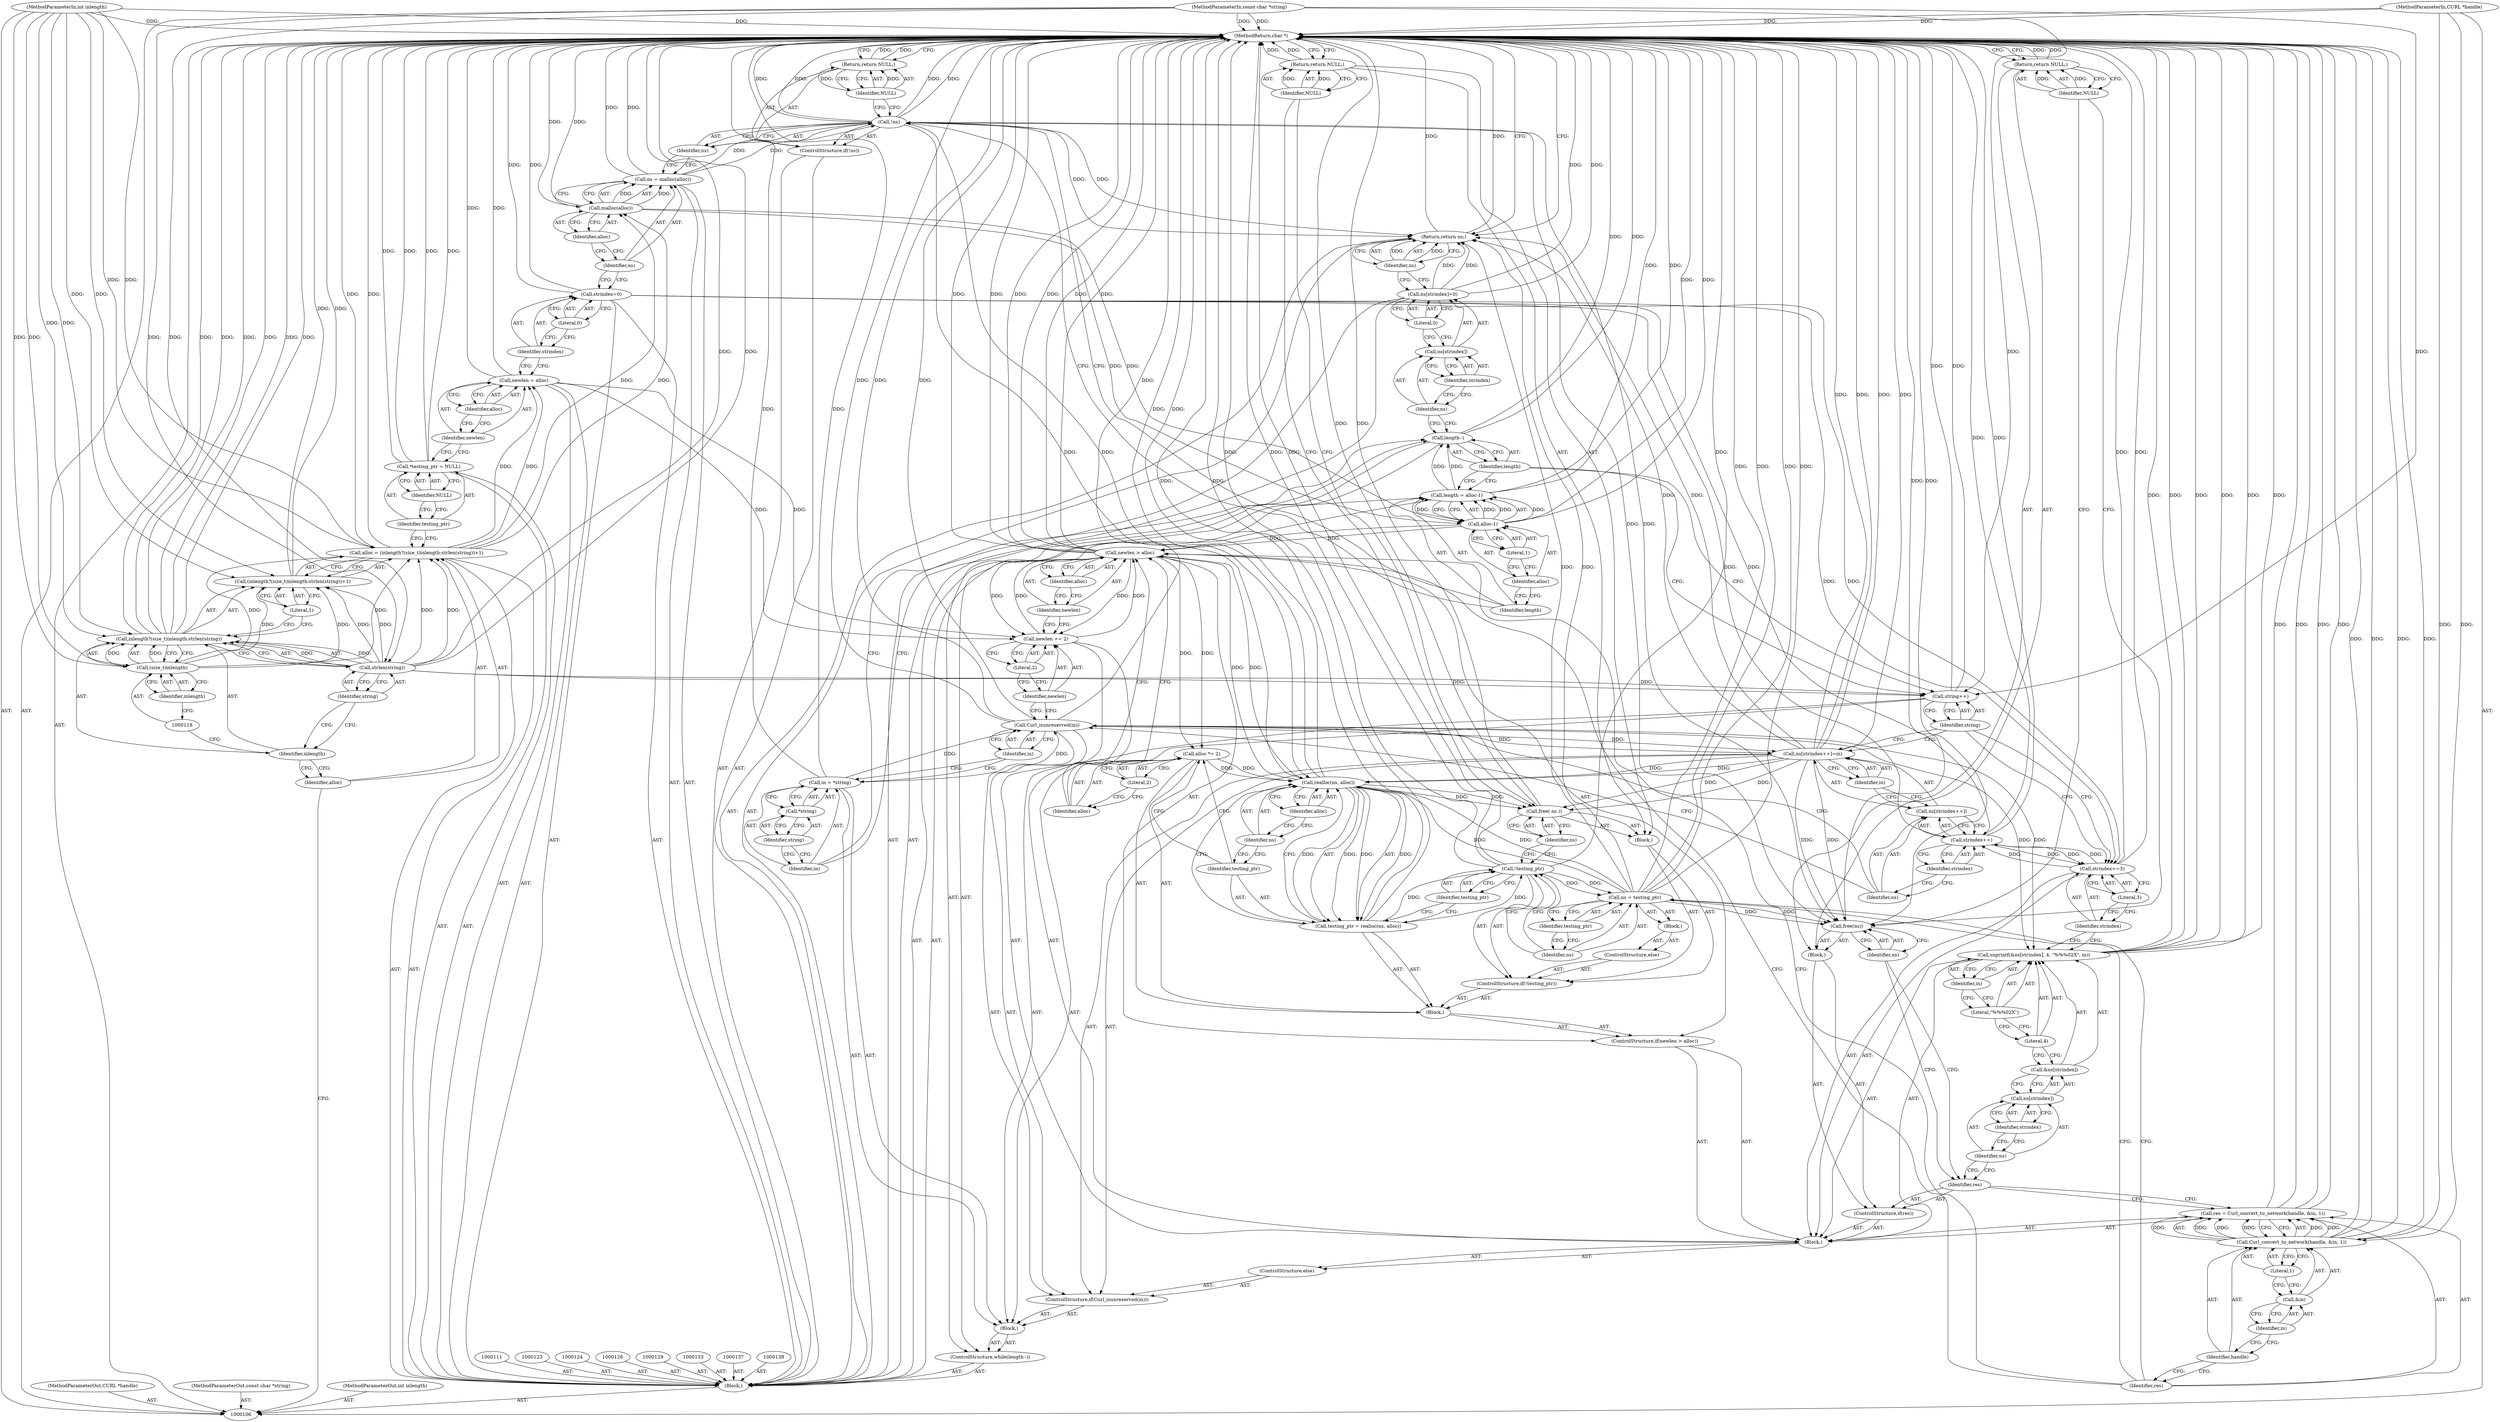 digraph "1_curl_75ca568fa1c19de4c5358fed246686de8467c238" {
"1000235" [label="(MethodReturn,char *)"];
"1000107" [label="(MethodParameterIn,CURL *handle)"];
"1000346" [label="(MethodParameterOut,CURL *handle)"];
"1000108" [label="(MethodParameterIn,const char *string)"];
"1000347" [label="(MethodParameterOut,const char *string)"];
"1000109" [label="(MethodParameterIn,int inlength)"];
"1000348" [label="(MethodParameterOut,int inlength)"];
"1000142" [label="(Identifier,alloc)"];
"1000139" [label="(Call,ns = malloc(alloc))"];
"1000140" [label="(Identifier,ns)"];
"1000141" [label="(Call,malloc(alloc))"];
"1000143" [label="(ControlStructure,if(!ns))"];
"1000144" [label="(Call,!ns)"];
"1000145" [label="(Identifier,ns)"];
"1000147" [label="(Identifier,NULL)"];
"1000146" [label="(Return,return NULL;)"];
"1000150" [label="(Call,alloc-1)"];
"1000151" [label="(Identifier,alloc)"];
"1000152" [label="(Literal,1)"];
"1000148" [label="(Call,length = alloc-1)"];
"1000149" [label="(Identifier,length)"];
"1000156" [label="(Block,)"];
"1000153" [label="(ControlStructure,while(length--))"];
"1000154" [label="(Call,length--)"];
"1000155" [label="(Identifier,length)"];
"1000160" [label="(Identifier,string)"];
"1000157" [label="(Call,in = *string)"];
"1000158" [label="(Identifier,in)"];
"1000159" [label="(Call,*string)"];
"1000110" [label="(Block,)"];
"1000163" [label="(Identifier,in)"];
"1000161" [label="(ControlStructure,if(Curl_isunreserved(in)))"];
"1000162" [label="(Call,Curl_isunreserved(in))"];
"1000169" [label="(Identifier,in)"];
"1000164" [label="(Call,ns[strindex++]=in)"];
"1000165" [label="(Call,ns[strindex++])"];
"1000166" [label="(Identifier,ns)"];
"1000167" [label="(Call,strindex++)"];
"1000168" [label="(Identifier,strindex)"];
"1000170" [label="(ControlStructure,else)"];
"1000171" [label="(Block,)"];
"1000174" [label="(Literal,2)"];
"1000172" [label="(Call,newlen += 2)"];
"1000173" [label="(Identifier,newlen)"];
"1000178" [label="(Identifier,alloc)"];
"1000179" [label="(Block,)"];
"1000175" [label="(ControlStructure,if(newlen > alloc))"];
"1000176" [label="(Call,newlen > alloc)"];
"1000177" [label="(Identifier,newlen)"];
"1000182" [label="(Literal,2)"];
"1000180" [label="(Call,alloc *= 2)"];
"1000181" [label="(Identifier,alloc)"];
"1000185" [label="(Call,realloc(ns, alloc))"];
"1000186" [label="(Identifier,ns)"];
"1000187" [label="(Identifier,alloc)"];
"1000183" [label="(Call,testing_ptr = realloc(ns, alloc))"];
"1000184" [label="(Identifier,testing_ptr)"];
"1000189" [label="(Call,!testing_ptr)"];
"1000190" [label="(Identifier,testing_ptr)"];
"1000191" [label="(Block,)"];
"1000188" [label="(ControlStructure,if(!testing_ptr))"];
"1000114" [label="(Call,(inlength?(size_t)inlength:strlen(string))+1)"];
"1000115" [label="(Call,inlength?(size_t)inlength:strlen(string))"];
"1000116" [label="(Identifier,inlength)"];
"1000117" [label="(Call,(size_t)inlength)"];
"1000119" [label="(Identifier,inlength)"];
"1000120" [label="(Call,strlen(string))"];
"1000121" [label="(Identifier,string)"];
"1000122" [label="(Literal,1)"];
"1000112" [label="(Call,alloc = (inlength?(size_t)inlength:strlen(string))+1)"];
"1000113" [label="(Identifier,alloc)"];
"1000192" [label="(Call,free( ns ))"];
"1000193" [label="(Identifier,ns)"];
"1000194" [label="(Return,return NULL;)"];
"1000195" [label="(Identifier,NULL)"];
"1000197" [label="(Block,)"];
"1000196" [label="(ControlStructure,else)"];
"1000198" [label="(Call,ns = testing_ptr)"];
"1000199" [label="(Identifier,ns)"];
"1000200" [label="(Identifier,testing_ptr)"];
"1000203" [label="(Call,Curl_convert_to_network(handle, &in, 1))"];
"1000204" [label="(Identifier,handle)"];
"1000205" [label="(Call,&in)"];
"1000206" [label="(Identifier,in)"];
"1000207" [label="(Literal,1)"];
"1000201" [label="(Call,res = Curl_convert_to_network(handle, &in, 1))"];
"1000202" [label="(Identifier,res)"];
"1000210" [label="(Block,)"];
"1000208" [label="(ControlStructure,if(res))"];
"1000209" [label="(Identifier,res)"];
"1000212" [label="(Identifier,ns)"];
"1000211" [label="(Call,free(ns))"];
"1000214" [label="(Identifier,NULL)"];
"1000213" [label="(Return,return NULL;)"];
"1000216" [label="(Call,&ns[strindex])"];
"1000217" [label="(Call,ns[strindex])"];
"1000218" [label="(Identifier,ns)"];
"1000219" [label="(Identifier,strindex)"];
"1000220" [label="(Literal,4)"];
"1000221" [label="(Literal,\"%%%02X\")"];
"1000222" [label="(Identifier,in)"];
"1000215" [label="(Call,snprintf(&ns[strindex], 4, \"%%%02X\", in))"];
"1000225" [label="(Literal,3)"];
"1000223" [label="(Call,strindex+=3)"];
"1000224" [label="(Identifier,strindex)"];
"1000226" [label="(Call,string++)"];
"1000227" [label="(Identifier,string)"];
"1000127" [label="(Identifier,NULL)"];
"1000125" [label="(Call,*testing_ptr = NULL)"];
"1000126" [label="(Identifier,testing_ptr)"];
"1000232" [label="(Literal,0)"];
"1000228" [label="(Call,ns[strindex]=0)"];
"1000229" [label="(Call,ns[strindex])"];
"1000230" [label="(Identifier,ns)"];
"1000231" [label="(Identifier,strindex)"];
"1000233" [label="(Return,return ns;)"];
"1000234" [label="(Identifier,ns)"];
"1000130" [label="(Call,newlen = alloc)"];
"1000131" [label="(Identifier,newlen)"];
"1000132" [label="(Identifier,alloc)"];
"1000136" [label="(Literal,0)"];
"1000134" [label="(Call,strindex=0)"];
"1000135" [label="(Identifier,strindex)"];
"1000235" -> "1000106"  [label="AST: "];
"1000235" -> "1000146"  [label="CFG: "];
"1000235" -> "1000194"  [label="CFG: "];
"1000235" -> "1000213"  [label="CFG: "];
"1000235" -> "1000233"  [label="CFG: "];
"1000233" -> "1000235"  [label="DDG: "];
"1000194" -> "1000235"  [label="DDG: "];
"1000146" -> "1000235"  [label="DDG: "];
"1000213" -> "1000235"  [label="DDG: "];
"1000183" -> "1000235"  [label="DDG: "];
"1000125" -> "1000235"  [label="DDG: "];
"1000125" -> "1000235"  [label="DDG: "];
"1000198" -> "1000235"  [label="DDG: "];
"1000198" -> "1000235"  [label="DDG: "];
"1000144" -> "1000235"  [label="DDG: "];
"1000144" -> "1000235"  [label="DDG: "];
"1000203" -> "1000235"  [label="DDG: "];
"1000203" -> "1000235"  [label="DDG: "];
"1000109" -> "1000235"  [label="DDG: "];
"1000176" -> "1000235"  [label="DDG: "];
"1000176" -> "1000235"  [label="DDG: "];
"1000176" -> "1000235"  [label="DDG: "];
"1000157" -> "1000235"  [label="DDG: "];
"1000115" -> "1000235"  [label="DDG: "];
"1000115" -> "1000235"  [label="DDG: "];
"1000115" -> "1000235"  [label="DDG: "];
"1000167" -> "1000235"  [label="DDG: "];
"1000185" -> "1000235"  [label="DDG: "];
"1000141" -> "1000235"  [label="DDG: "];
"1000226" -> "1000235"  [label="DDG: "];
"1000108" -> "1000235"  [label="DDG: "];
"1000107" -> "1000235"  [label="DDG: "];
"1000150" -> "1000235"  [label="DDG: "];
"1000164" -> "1000235"  [label="DDG: "];
"1000164" -> "1000235"  [label="DDG: "];
"1000189" -> "1000235"  [label="DDG: "];
"1000189" -> "1000235"  [label="DDG: "];
"1000215" -> "1000235"  [label="DDG: "];
"1000215" -> "1000235"  [label="DDG: "];
"1000215" -> "1000235"  [label="DDG: "];
"1000112" -> "1000235"  [label="DDG: "];
"1000139" -> "1000235"  [label="DDG: "];
"1000228" -> "1000235"  [label="DDG: "];
"1000154" -> "1000235"  [label="DDG: "];
"1000201" -> "1000235"  [label="DDG: "];
"1000201" -> "1000235"  [label="DDG: "];
"1000114" -> "1000235"  [label="DDG: "];
"1000120" -> "1000235"  [label="DDG: "];
"1000211" -> "1000235"  [label="DDG: "];
"1000134" -> "1000235"  [label="DDG: "];
"1000192" -> "1000235"  [label="DDG: "];
"1000148" -> "1000235"  [label="DDG: "];
"1000162" -> "1000235"  [label="DDG: "];
"1000162" -> "1000235"  [label="DDG: "];
"1000223" -> "1000235"  [label="DDG: "];
"1000130" -> "1000235"  [label="DDG: "];
"1000107" -> "1000106"  [label="AST: "];
"1000107" -> "1000235"  [label="DDG: "];
"1000107" -> "1000203"  [label="DDG: "];
"1000346" -> "1000106"  [label="AST: "];
"1000108" -> "1000106"  [label="AST: "];
"1000108" -> "1000235"  [label="DDG: "];
"1000108" -> "1000120"  [label="DDG: "];
"1000108" -> "1000226"  [label="DDG: "];
"1000347" -> "1000106"  [label="AST: "];
"1000109" -> "1000106"  [label="AST: "];
"1000109" -> "1000235"  [label="DDG: "];
"1000109" -> "1000112"  [label="DDG: "];
"1000109" -> "1000114"  [label="DDG: "];
"1000109" -> "1000115"  [label="DDG: "];
"1000109" -> "1000117"  [label="DDG: "];
"1000348" -> "1000106"  [label="AST: "];
"1000142" -> "1000141"  [label="AST: "];
"1000142" -> "1000140"  [label="CFG: "];
"1000141" -> "1000142"  [label="CFG: "];
"1000139" -> "1000110"  [label="AST: "];
"1000139" -> "1000141"  [label="CFG: "];
"1000140" -> "1000139"  [label="AST: "];
"1000141" -> "1000139"  [label="AST: "];
"1000145" -> "1000139"  [label="CFG: "];
"1000139" -> "1000235"  [label="DDG: "];
"1000141" -> "1000139"  [label="DDG: "];
"1000139" -> "1000144"  [label="DDG: "];
"1000140" -> "1000139"  [label="AST: "];
"1000140" -> "1000134"  [label="CFG: "];
"1000142" -> "1000140"  [label="CFG: "];
"1000141" -> "1000139"  [label="AST: "];
"1000141" -> "1000142"  [label="CFG: "];
"1000142" -> "1000141"  [label="AST: "];
"1000139" -> "1000141"  [label="CFG: "];
"1000141" -> "1000235"  [label="DDG: "];
"1000141" -> "1000139"  [label="DDG: "];
"1000112" -> "1000141"  [label="DDG: "];
"1000141" -> "1000150"  [label="DDG: "];
"1000143" -> "1000110"  [label="AST: "];
"1000144" -> "1000143"  [label="AST: "];
"1000146" -> "1000143"  [label="AST: "];
"1000144" -> "1000143"  [label="AST: "];
"1000144" -> "1000145"  [label="CFG: "];
"1000145" -> "1000144"  [label="AST: "];
"1000147" -> "1000144"  [label="CFG: "];
"1000149" -> "1000144"  [label="CFG: "];
"1000144" -> "1000235"  [label="DDG: "];
"1000144" -> "1000235"  [label="DDG: "];
"1000139" -> "1000144"  [label="DDG: "];
"1000144" -> "1000185"  [label="DDG: "];
"1000144" -> "1000211"  [label="DDG: "];
"1000144" -> "1000233"  [label="DDG: "];
"1000145" -> "1000144"  [label="AST: "];
"1000145" -> "1000139"  [label="CFG: "];
"1000144" -> "1000145"  [label="CFG: "];
"1000147" -> "1000146"  [label="AST: "];
"1000147" -> "1000144"  [label="CFG: "];
"1000146" -> "1000147"  [label="CFG: "];
"1000147" -> "1000146"  [label="DDG: "];
"1000146" -> "1000143"  [label="AST: "];
"1000146" -> "1000147"  [label="CFG: "];
"1000147" -> "1000146"  [label="AST: "];
"1000235" -> "1000146"  [label="CFG: "];
"1000146" -> "1000235"  [label="DDG: "];
"1000147" -> "1000146"  [label="DDG: "];
"1000150" -> "1000148"  [label="AST: "];
"1000150" -> "1000152"  [label="CFG: "];
"1000151" -> "1000150"  [label="AST: "];
"1000152" -> "1000150"  [label="AST: "];
"1000148" -> "1000150"  [label="CFG: "];
"1000150" -> "1000235"  [label="DDG: "];
"1000150" -> "1000148"  [label="DDG: "];
"1000150" -> "1000148"  [label="DDG: "];
"1000141" -> "1000150"  [label="DDG: "];
"1000150" -> "1000176"  [label="DDG: "];
"1000151" -> "1000150"  [label="AST: "];
"1000151" -> "1000149"  [label="CFG: "];
"1000152" -> "1000151"  [label="CFG: "];
"1000152" -> "1000150"  [label="AST: "];
"1000152" -> "1000151"  [label="CFG: "];
"1000150" -> "1000152"  [label="CFG: "];
"1000148" -> "1000110"  [label="AST: "];
"1000148" -> "1000150"  [label="CFG: "];
"1000149" -> "1000148"  [label="AST: "];
"1000150" -> "1000148"  [label="AST: "];
"1000155" -> "1000148"  [label="CFG: "];
"1000148" -> "1000235"  [label="DDG: "];
"1000150" -> "1000148"  [label="DDG: "];
"1000150" -> "1000148"  [label="DDG: "];
"1000148" -> "1000154"  [label="DDG: "];
"1000149" -> "1000148"  [label="AST: "];
"1000149" -> "1000144"  [label="CFG: "];
"1000151" -> "1000149"  [label="CFG: "];
"1000156" -> "1000153"  [label="AST: "];
"1000157" -> "1000156"  [label="AST: "];
"1000161" -> "1000156"  [label="AST: "];
"1000226" -> "1000156"  [label="AST: "];
"1000153" -> "1000110"  [label="AST: "];
"1000154" -> "1000153"  [label="AST: "];
"1000156" -> "1000153"  [label="AST: "];
"1000154" -> "1000153"  [label="AST: "];
"1000154" -> "1000155"  [label="CFG: "];
"1000155" -> "1000154"  [label="AST: "];
"1000158" -> "1000154"  [label="CFG: "];
"1000230" -> "1000154"  [label="CFG: "];
"1000154" -> "1000235"  [label="DDG: "];
"1000148" -> "1000154"  [label="DDG: "];
"1000155" -> "1000154"  [label="AST: "];
"1000155" -> "1000226"  [label="CFG: "];
"1000155" -> "1000148"  [label="CFG: "];
"1000154" -> "1000155"  [label="CFG: "];
"1000160" -> "1000159"  [label="AST: "];
"1000160" -> "1000158"  [label="CFG: "];
"1000159" -> "1000160"  [label="CFG: "];
"1000157" -> "1000156"  [label="AST: "];
"1000157" -> "1000159"  [label="CFG: "];
"1000158" -> "1000157"  [label="AST: "];
"1000159" -> "1000157"  [label="AST: "];
"1000163" -> "1000157"  [label="CFG: "];
"1000157" -> "1000235"  [label="DDG: "];
"1000157" -> "1000162"  [label="DDG: "];
"1000158" -> "1000157"  [label="AST: "];
"1000158" -> "1000154"  [label="CFG: "];
"1000160" -> "1000158"  [label="CFG: "];
"1000159" -> "1000157"  [label="AST: "];
"1000159" -> "1000160"  [label="CFG: "];
"1000160" -> "1000159"  [label="AST: "];
"1000157" -> "1000159"  [label="CFG: "];
"1000110" -> "1000106"  [label="AST: "];
"1000111" -> "1000110"  [label="AST: "];
"1000112" -> "1000110"  [label="AST: "];
"1000123" -> "1000110"  [label="AST: "];
"1000124" -> "1000110"  [label="AST: "];
"1000125" -> "1000110"  [label="AST: "];
"1000128" -> "1000110"  [label="AST: "];
"1000129" -> "1000110"  [label="AST: "];
"1000130" -> "1000110"  [label="AST: "];
"1000133" -> "1000110"  [label="AST: "];
"1000134" -> "1000110"  [label="AST: "];
"1000137" -> "1000110"  [label="AST: "];
"1000138" -> "1000110"  [label="AST: "];
"1000139" -> "1000110"  [label="AST: "];
"1000143" -> "1000110"  [label="AST: "];
"1000148" -> "1000110"  [label="AST: "];
"1000153" -> "1000110"  [label="AST: "];
"1000228" -> "1000110"  [label="AST: "];
"1000233" -> "1000110"  [label="AST: "];
"1000163" -> "1000162"  [label="AST: "];
"1000163" -> "1000157"  [label="CFG: "];
"1000162" -> "1000163"  [label="CFG: "];
"1000161" -> "1000156"  [label="AST: "];
"1000162" -> "1000161"  [label="AST: "];
"1000164" -> "1000161"  [label="AST: "];
"1000170" -> "1000161"  [label="AST: "];
"1000162" -> "1000161"  [label="AST: "];
"1000162" -> "1000163"  [label="CFG: "];
"1000163" -> "1000162"  [label="AST: "];
"1000166" -> "1000162"  [label="CFG: "];
"1000173" -> "1000162"  [label="CFG: "];
"1000162" -> "1000235"  [label="DDG: "];
"1000162" -> "1000235"  [label="DDG: "];
"1000157" -> "1000162"  [label="DDG: "];
"1000162" -> "1000164"  [label="DDG: "];
"1000162" -> "1000215"  [label="DDG: "];
"1000169" -> "1000164"  [label="AST: "];
"1000169" -> "1000165"  [label="CFG: "];
"1000164" -> "1000169"  [label="CFG: "];
"1000164" -> "1000161"  [label="AST: "];
"1000164" -> "1000169"  [label="CFG: "];
"1000165" -> "1000164"  [label="AST: "];
"1000169" -> "1000164"  [label="AST: "];
"1000227" -> "1000164"  [label="CFG: "];
"1000164" -> "1000235"  [label="DDG: "];
"1000164" -> "1000235"  [label="DDG: "];
"1000162" -> "1000164"  [label="DDG: "];
"1000164" -> "1000185"  [label="DDG: "];
"1000164" -> "1000192"  [label="DDG: "];
"1000164" -> "1000211"  [label="DDG: "];
"1000164" -> "1000233"  [label="DDG: "];
"1000165" -> "1000164"  [label="AST: "];
"1000165" -> "1000167"  [label="CFG: "];
"1000166" -> "1000165"  [label="AST: "];
"1000167" -> "1000165"  [label="AST: "];
"1000169" -> "1000165"  [label="CFG: "];
"1000166" -> "1000165"  [label="AST: "];
"1000166" -> "1000162"  [label="CFG: "];
"1000168" -> "1000166"  [label="CFG: "];
"1000167" -> "1000165"  [label="AST: "];
"1000167" -> "1000168"  [label="CFG: "];
"1000168" -> "1000167"  [label="AST: "];
"1000165" -> "1000167"  [label="CFG: "];
"1000167" -> "1000235"  [label="DDG: "];
"1000134" -> "1000167"  [label="DDG: "];
"1000223" -> "1000167"  [label="DDG: "];
"1000167" -> "1000223"  [label="DDG: "];
"1000168" -> "1000167"  [label="AST: "];
"1000168" -> "1000166"  [label="CFG: "];
"1000167" -> "1000168"  [label="CFG: "];
"1000170" -> "1000161"  [label="AST: "];
"1000171" -> "1000170"  [label="AST: "];
"1000171" -> "1000170"  [label="AST: "];
"1000172" -> "1000171"  [label="AST: "];
"1000175" -> "1000171"  [label="AST: "];
"1000201" -> "1000171"  [label="AST: "];
"1000208" -> "1000171"  [label="AST: "];
"1000215" -> "1000171"  [label="AST: "];
"1000223" -> "1000171"  [label="AST: "];
"1000174" -> "1000172"  [label="AST: "];
"1000174" -> "1000173"  [label="CFG: "];
"1000172" -> "1000174"  [label="CFG: "];
"1000172" -> "1000171"  [label="AST: "];
"1000172" -> "1000174"  [label="CFG: "];
"1000173" -> "1000172"  [label="AST: "];
"1000174" -> "1000172"  [label="AST: "];
"1000177" -> "1000172"  [label="CFG: "];
"1000176" -> "1000172"  [label="DDG: "];
"1000130" -> "1000172"  [label="DDG: "];
"1000172" -> "1000176"  [label="DDG: "];
"1000173" -> "1000172"  [label="AST: "];
"1000173" -> "1000162"  [label="CFG: "];
"1000174" -> "1000173"  [label="CFG: "];
"1000178" -> "1000176"  [label="AST: "];
"1000178" -> "1000177"  [label="CFG: "];
"1000176" -> "1000178"  [label="CFG: "];
"1000179" -> "1000175"  [label="AST: "];
"1000180" -> "1000179"  [label="AST: "];
"1000183" -> "1000179"  [label="AST: "];
"1000188" -> "1000179"  [label="AST: "];
"1000175" -> "1000171"  [label="AST: "];
"1000176" -> "1000175"  [label="AST: "];
"1000179" -> "1000175"  [label="AST: "];
"1000176" -> "1000175"  [label="AST: "];
"1000176" -> "1000178"  [label="CFG: "];
"1000177" -> "1000176"  [label="AST: "];
"1000178" -> "1000176"  [label="AST: "];
"1000181" -> "1000176"  [label="CFG: "];
"1000202" -> "1000176"  [label="CFG: "];
"1000176" -> "1000235"  [label="DDG: "];
"1000176" -> "1000235"  [label="DDG: "];
"1000176" -> "1000235"  [label="DDG: "];
"1000176" -> "1000172"  [label="DDG: "];
"1000172" -> "1000176"  [label="DDG: "];
"1000185" -> "1000176"  [label="DDG: "];
"1000150" -> "1000176"  [label="DDG: "];
"1000176" -> "1000180"  [label="DDG: "];
"1000177" -> "1000176"  [label="AST: "];
"1000177" -> "1000172"  [label="CFG: "];
"1000178" -> "1000177"  [label="CFG: "];
"1000182" -> "1000180"  [label="AST: "];
"1000182" -> "1000181"  [label="CFG: "];
"1000180" -> "1000182"  [label="CFG: "];
"1000180" -> "1000179"  [label="AST: "];
"1000180" -> "1000182"  [label="CFG: "];
"1000181" -> "1000180"  [label="AST: "];
"1000182" -> "1000180"  [label="AST: "];
"1000184" -> "1000180"  [label="CFG: "];
"1000176" -> "1000180"  [label="DDG: "];
"1000180" -> "1000185"  [label="DDG: "];
"1000181" -> "1000180"  [label="AST: "];
"1000181" -> "1000176"  [label="CFG: "];
"1000182" -> "1000181"  [label="CFG: "];
"1000185" -> "1000183"  [label="AST: "];
"1000185" -> "1000187"  [label="CFG: "];
"1000186" -> "1000185"  [label="AST: "];
"1000187" -> "1000185"  [label="AST: "];
"1000183" -> "1000185"  [label="CFG: "];
"1000185" -> "1000235"  [label="DDG: "];
"1000185" -> "1000176"  [label="DDG: "];
"1000185" -> "1000183"  [label="DDG: "];
"1000185" -> "1000183"  [label="DDG: "];
"1000198" -> "1000185"  [label="DDG: "];
"1000144" -> "1000185"  [label="DDG: "];
"1000164" -> "1000185"  [label="DDG: "];
"1000180" -> "1000185"  [label="DDG: "];
"1000185" -> "1000192"  [label="DDG: "];
"1000186" -> "1000185"  [label="AST: "];
"1000186" -> "1000184"  [label="CFG: "];
"1000187" -> "1000186"  [label="CFG: "];
"1000187" -> "1000185"  [label="AST: "];
"1000187" -> "1000186"  [label="CFG: "];
"1000185" -> "1000187"  [label="CFG: "];
"1000183" -> "1000179"  [label="AST: "];
"1000183" -> "1000185"  [label="CFG: "];
"1000184" -> "1000183"  [label="AST: "];
"1000185" -> "1000183"  [label="AST: "];
"1000190" -> "1000183"  [label="CFG: "];
"1000183" -> "1000235"  [label="DDG: "];
"1000185" -> "1000183"  [label="DDG: "];
"1000185" -> "1000183"  [label="DDG: "];
"1000183" -> "1000189"  [label="DDG: "];
"1000184" -> "1000183"  [label="AST: "];
"1000184" -> "1000180"  [label="CFG: "];
"1000186" -> "1000184"  [label="CFG: "];
"1000189" -> "1000188"  [label="AST: "];
"1000189" -> "1000190"  [label="CFG: "];
"1000190" -> "1000189"  [label="AST: "];
"1000193" -> "1000189"  [label="CFG: "];
"1000199" -> "1000189"  [label="CFG: "];
"1000189" -> "1000235"  [label="DDG: "];
"1000189" -> "1000235"  [label="DDG: "];
"1000183" -> "1000189"  [label="DDG: "];
"1000189" -> "1000198"  [label="DDG: "];
"1000190" -> "1000189"  [label="AST: "];
"1000190" -> "1000183"  [label="CFG: "];
"1000189" -> "1000190"  [label="CFG: "];
"1000191" -> "1000188"  [label="AST: "];
"1000192" -> "1000191"  [label="AST: "];
"1000194" -> "1000191"  [label="AST: "];
"1000188" -> "1000179"  [label="AST: "];
"1000189" -> "1000188"  [label="AST: "];
"1000191" -> "1000188"  [label="AST: "];
"1000196" -> "1000188"  [label="AST: "];
"1000114" -> "1000112"  [label="AST: "];
"1000114" -> "1000122"  [label="CFG: "];
"1000115" -> "1000114"  [label="AST: "];
"1000122" -> "1000114"  [label="AST: "];
"1000112" -> "1000114"  [label="CFG: "];
"1000114" -> "1000235"  [label="DDG: "];
"1000109" -> "1000114"  [label="DDG: "];
"1000117" -> "1000114"  [label="DDG: "];
"1000120" -> "1000114"  [label="DDG: "];
"1000115" -> "1000114"  [label="AST: "];
"1000115" -> "1000117"  [label="CFG: "];
"1000115" -> "1000120"  [label="CFG: "];
"1000116" -> "1000115"  [label="AST: "];
"1000117" -> "1000115"  [label="AST: "];
"1000120" -> "1000115"  [label="AST: "];
"1000122" -> "1000115"  [label="CFG: "];
"1000115" -> "1000235"  [label="DDG: "];
"1000115" -> "1000235"  [label="DDG: "];
"1000115" -> "1000235"  [label="DDG: "];
"1000109" -> "1000115"  [label="DDG: "];
"1000117" -> "1000115"  [label="DDG: "];
"1000120" -> "1000115"  [label="DDG: "];
"1000116" -> "1000115"  [label="AST: "];
"1000116" -> "1000113"  [label="CFG: "];
"1000118" -> "1000116"  [label="CFG: "];
"1000121" -> "1000116"  [label="CFG: "];
"1000117" -> "1000115"  [label="AST: "];
"1000117" -> "1000119"  [label="CFG: "];
"1000118" -> "1000117"  [label="AST: "];
"1000119" -> "1000117"  [label="AST: "];
"1000115" -> "1000117"  [label="CFG: "];
"1000117" -> "1000112"  [label="DDG: "];
"1000117" -> "1000114"  [label="DDG: "];
"1000117" -> "1000115"  [label="DDG: "];
"1000109" -> "1000117"  [label="DDG: "];
"1000119" -> "1000117"  [label="AST: "];
"1000119" -> "1000118"  [label="CFG: "];
"1000117" -> "1000119"  [label="CFG: "];
"1000120" -> "1000115"  [label="AST: "];
"1000120" -> "1000121"  [label="CFG: "];
"1000121" -> "1000120"  [label="AST: "];
"1000115" -> "1000120"  [label="CFG: "];
"1000120" -> "1000235"  [label="DDG: "];
"1000120" -> "1000112"  [label="DDG: "];
"1000120" -> "1000114"  [label="DDG: "];
"1000120" -> "1000115"  [label="DDG: "];
"1000108" -> "1000120"  [label="DDG: "];
"1000120" -> "1000226"  [label="DDG: "];
"1000121" -> "1000120"  [label="AST: "];
"1000121" -> "1000116"  [label="CFG: "];
"1000120" -> "1000121"  [label="CFG: "];
"1000122" -> "1000114"  [label="AST: "];
"1000122" -> "1000115"  [label="CFG: "];
"1000114" -> "1000122"  [label="CFG: "];
"1000112" -> "1000110"  [label="AST: "];
"1000112" -> "1000114"  [label="CFG: "];
"1000113" -> "1000112"  [label="AST: "];
"1000114" -> "1000112"  [label="AST: "];
"1000126" -> "1000112"  [label="CFG: "];
"1000112" -> "1000235"  [label="DDG: "];
"1000109" -> "1000112"  [label="DDG: "];
"1000117" -> "1000112"  [label="DDG: "];
"1000120" -> "1000112"  [label="DDG: "];
"1000112" -> "1000130"  [label="DDG: "];
"1000112" -> "1000141"  [label="DDG: "];
"1000113" -> "1000112"  [label="AST: "];
"1000113" -> "1000106"  [label="CFG: "];
"1000116" -> "1000113"  [label="CFG: "];
"1000192" -> "1000191"  [label="AST: "];
"1000192" -> "1000193"  [label="CFG: "];
"1000193" -> "1000192"  [label="AST: "];
"1000195" -> "1000192"  [label="CFG: "];
"1000192" -> "1000235"  [label="DDG: "];
"1000185" -> "1000192"  [label="DDG: "];
"1000164" -> "1000192"  [label="DDG: "];
"1000193" -> "1000192"  [label="AST: "];
"1000193" -> "1000189"  [label="CFG: "];
"1000192" -> "1000193"  [label="CFG: "];
"1000194" -> "1000191"  [label="AST: "];
"1000194" -> "1000195"  [label="CFG: "];
"1000195" -> "1000194"  [label="AST: "];
"1000235" -> "1000194"  [label="CFG: "];
"1000194" -> "1000235"  [label="DDG: "];
"1000195" -> "1000194"  [label="DDG: "];
"1000195" -> "1000194"  [label="AST: "];
"1000195" -> "1000192"  [label="CFG: "];
"1000194" -> "1000195"  [label="CFG: "];
"1000195" -> "1000194"  [label="DDG: "];
"1000197" -> "1000196"  [label="AST: "];
"1000198" -> "1000197"  [label="AST: "];
"1000196" -> "1000188"  [label="AST: "];
"1000197" -> "1000196"  [label="AST: "];
"1000198" -> "1000197"  [label="AST: "];
"1000198" -> "1000200"  [label="CFG: "];
"1000199" -> "1000198"  [label="AST: "];
"1000200" -> "1000198"  [label="AST: "];
"1000202" -> "1000198"  [label="CFG: "];
"1000198" -> "1000235"  [label="DDG: "];
"1000198" -> "1000235"  [label="DDG: "];
"1000198" -> "1000185"  [label="DDG: "];
"1000189" -> "1000198"  [label="DDG: "];
"1000198" -> "1000211"  [label="DDG: "];
"1000198" -> "1000233"  [label="DDG: "];
"1000199" -> "1000198"  [label="AST: "];
"1000199" -> "1000189"  [label="CFG: "];
"1000200" -> "1000199"  [label="CFG: "];
"1000200" -> "1000198"  [label="AST: "];
"1000200" -> "1000199"  [label="CFG: "];
"1000198" -> "1000200"  [label="CFG: "];
"1000203" -> "1000201"  [label="AST: "];
"1000203" -> "1000207"  [label="CFG: "];
"1000204" -> "1000203"  [label="AST: "];
"1000205" -> "1000203"  [label="AST: "];
"1000207" -> "1000203"  [label="AST: "];
"1000201" -> "1000203"  [label="CFG: "];
"1000203" -> "1000235"  [label="DDG: "];
"1000203" -> "1000235"  [label="DDG: "];
"1000203" -> "1000201"  [label="DDG: "];
"1000203" -> "1000201"  [label="DDG: "];
"1000203" -> "1000201"  [label="DDG: "];
"1000107" -> "1000203"  [label="DDG: "];
"1000204" -> "1000203"  [label="AST: "];
"1000204" -> "1000202"  [label="CFG: "];
"1000206" -> "1000204"  [label="CFG: "];
"1000205" -> "1000203"  [label="AST: "];
"1000205" -> "1000206"  [label="CFG: "];
"1000206" -> "1000205"  [label="AST: "];
"1000207" -> "1000205"  [label="CFG: "];
"1000206" -> "1000205"  [label="AST: "];
"1000206" -> "1000204"  [label="CFG: "];
"1000205" -> "1000206"  [label="CFG: "];
"1000207" -> "1000203"  [label="AST: "];
"1000207" -> "1000205"  [label="CFG: "];
"1000203" -> "1000207"  [label="CFG: "];
"1000201" -> "1000171"  [label="AST: "];
"1000201" -> "1000203"  [label="CFG: "];
"1000202" -> "1000201"  [label="AST: "];
"1000203" -> "1000201"  [label="AST: "];
"1000209" -> "1000201"  [label="CFG: "];
"1000201" -> "1000235"  [label="DDG: "];
"1000201" -> "1000235"  [label="DDG: "];
"1000203" -> "1000201"  [label="DDG: "];
"1000203" -> "1000201"  [label="DDG: "];
"1000203" -> "1000201"  [label="DDG: "];
"1000202" -> "1000201"  [label="AST: "];
"1000202" -> "1000198"  [label="CFG: "];
"1000202" -> "1000176"  [label="CFG: "];
"1000204" -> "1000202"  [label="CFG: "];
"1000210" -> "1000208"  [label="AST: "];
"1000211" -> "1000210"  [label="AST: "];
"1000213" -> "1000210"  [label="AST: "];
"1000208" -> "1000171"  [label="AST: "];
"1000209" -> "1000208"  [label="AST: "];
"1000210" -> "1000208"  [label="AST: "];
"1000209" -> "1000208"  [label="AST: "];
"1000209" -> "1000201"  [label="CFG: "];
"1000212" -> "1000209"  [label="CFG: "];
"1000218" -> "1000209"  [label="CFG: "];
"1000212" -> "1000211"  [label="AST: "];
"1000212" -> "1000209"  [label="CFG: "];
"1000211" -> "1000212"  [label="CFG: "];
"1000211" -> "1000210"  [label="AST: "];
"1000211" -> "1000212"  [label="CFG: "];
"1000212" -> "1000211"  [label="AST: "];
"1000214" -> "1000211"  [label="CFG: "];
"1000211" -> "1000235"  [label="DDG: "];
"1000198" -> "1000211"  [label="DDG: "];
"1000144" -> "1000211"  [label="DDG: "];
"1000164" -> "1000211"  [label="DDG: "];
"1000214" -> "1000213"  [label="AST: "];
"1000214" -> "1000211"  [label="CFG: "];
"1000213" -> "1000214"  [label="CFG: "];
"1000214" -> "1000213"  [label="DDG: "];
"1000213" -> "1000210"  [label="AST: "];
"1000213" -> "1000214"  [label="CFG: "];
"1000214" -> "1000213"  [label="AST: "];
"1000235" -> "1000213"  [label="CFG: "];
"1000213" -> "1000235"  [label="DDG: "];
"1000214" -> "1000213"  [label="DDG: "];
"1000216" -> "1000215"  [label="AST: "];
"1000216" -> "1000217"  [label="CFG: "];
"1000217" -> "1000216"  [label="AST: "];
"1000220" -> "1000216"  [label="CFG: "];
"1000217" -> "1000216"  [label="AST: "];
"1000217" -> "1000219"  [label="CFG: "];
"1000218" -> "1000217"  [label="AST: "];
"1000219" -> "1000217"  [label="AST: "];
"1000216" -> "1000217"  [label="CFG: "];
"1000218" -> "1000217"  [label="AST: "];
"1000218" -> "1000209"  [label="CFG: "];
"1000219" -> "1000218"  [label="CFG: "];
"1000219" -> "1000217"  [label="AST: "];
"1000219" -> "1000218"  [label="CFG: "];
"1000217" -> "1000219"  [label="CFG: "];
"1000220" -> "1000215"  [label="AST: "];
"1000220" -> "1000216"  [label="CFG: "];
"1000221" -> "1000220"  [label="CFG: "];
"1000221" -> "1000215"  [label="AST: "];
"1000221" -> "1000220"  [label="CFG: "];
"1000222" -> "1000221"  [label="CFG: "];
"1000222" -> "1000215"  [label="AST: "];
"1000222" -> "1000221"  [label="CFG: "];
"1000215" -> "1000222"  [label="CFG: "];
"1000215" -> "1000171"  [label="AST: "];
"1000215" -> "1000222"  [label="CFG: "];
"1000216" -> "1000215"  [label="AST: "];
"1000220" -> "1000215"  [label="AST: "];
"1000221" -> "1000215"  [label="AST: "];
"1000222" -> "1000215"  [label="AST: "];
"1000224" -> "1000215"  [label="CFG: "];
"1000215" -> "1000235"  [label="DDG: "];
"1000215" -> "1000235"  [label="DDG: "];
"1000215" -> "1000235"  [label="DDG: "];
"1000162" -> "1000215"  [label="DDG: "];
"1000225" -> "1000223"  [label="AST: "];
"1000225" -> "1000224"  [label="CFG: "];
"1000223" -> "1000225"  [label="CFG: "];
"1000223" -> "1000171"  [label="AST: "];
"1000223" -> "1000225"  [label="CFG: "];
"1000224" -> "1000223"  [label="AST: "];
"1000225" -> "1000223"  [label="AST: "];
"1000227" -> "1000223"  [label="CFG: "];
"1000223" -> "1000235"  [label="DDG: "];
"1000223" -> "1000167"  [label="DDG: "];
"1000167" -> "1000223"  [label="DDG: "];
"1000134" -> "1000223"  [label="DDG: "];
"1000224" -> "1000223"  [label="AST: "];
"1000224" -> "1000215"  [label="CFG: "];
"1000225" -> "1000224"  [label="CFG: "];
"1000226" -> "1000156"  [label="AST: "];
"1000226" -> "1000227"  [label="CFG: "];
"1000227" -> "1000226"  [label="AST: "];
"1000155" -> "1000226"  [label="CFG: "];
"1000226" -> "1000235"  [label="DDG: "];
"1000120" -> "1000226"  [label="DDG: "];
"1000108" -> "1000226"  [label="DDG: "];
"1000227" -> "1000226"  [label="AST: "];
"1000227" -> "1000164"  [label="CFG: "];
"1000227" -> "1000223"  [label="CFG: "];
"1000226" -> "1000227"  [label="CFG: "];
"1000127" -> "1000125"  [label="AST: "];
"1000127" -> "1000126"  [label="CFG: "];
"1000125" -> "1000127"  [label="CFG: "];
"1000125" -> "1000110"  [label="AST: "];
"1000125" -> "1000127"  [label="CFG: "];
"1000126" -> "1000125"  [label="AST: "];
"1000127" -> "1000125"  [label="AST: "];
"1000131" -> "1000125"  [label="CFG: "];
"1000125" -> "1000235"  [label="DDG: "];
"1000125" -> "1000235"  [label="DDG: "];
"1000126" -> "1000125"  [label="AST: "];
"1000126" -> "1000112"  [label="CFG: "];
"1000127" -> "1000126"  [label="CFG: "];
"1000232" -> "1000228"  [label="AST: "];
"1000232" -> "1000229"  [label="CFG: "];
"1000228" -> "1000232"  [label="CFG: "];
"1000228" -> "1000110"  [label="AST: "];
"1000228" -> "1000232"  [label="CFG: "];
"1000229" -> "1000228"  [label="AST: "];
"1000232" -> "1000228"  [label="AST: "];
"1000234" -> "1000228"  [label="CFG: "];
"1000228" -> "1000235"  [label="DDG: "];
"1000228" -> "1000233"  [label="DDG: "];
"1000229" -> "1000228"  [label="AST: "];
"1000229" -> "1000231"  [label="CFG: "];
"1000230" -> "1000229"  [label="AST: "];
"1000231" -> "1000229"  [label="AST: "];
"1000232" -> "1000229"  [label="CFG: "];
"1000230" -> "1000229"  [label="AST: "];
"1000230" -> "1000154"  [label="CFG: "];
"1000231" -> "1000230"  [label="CFG: "];
"1000231" -> "1000229"  [label="AST: "];
"1000231" -> "1000230"  [label="CFG: "];
"1000229" -> "1000231"  [label="CFG: "];
"1000233" -> "1000110"  [label="AST: "];
"1000233" -> "1000234"  [label="CFG: "];
"1000234" -> "1000233"  [label="AST: "];
"1000235" -> "1000233"  [label="CFG: "];
"1000233" -> "1000235"  [label="DDG: "];
"1000234" -> "1000233"  [label="DDG: "];
"1000228" -> "1000233"  [label="DDG: "];
"1000198" -> "1000233"  [label="DDG: "];
"1000144" -> "1000233"  [label="DDG: "];
"1000164" -> "1000233"  [label="DDG: "];
"1000234" -> "1000233"  [label="AST: "];
"1000234" -> "1000228"  [label="CFG: "];
"1000233" -> "1000234"  [label="CFG: "];
"1000234" -> "1000233"  [label="DDG: "];
"1000130" -> "1000110"  [label="AST: "];
"1000130" -> "1000132"  [label="CFG: "];
"1000131" -> "1000130"  [label="AST: "];
"1000132" -> "1000130"  [label="AST: "];
"1000135" -> "1000130"  [label="CFG: "];
"1000130" -> "1000235"  [label="DDG: "];
"1000112" -> "1000130"  [label="DDG: "];
"1000130" -> "1000172"  [label="DDG: "];
"1000131" -> "1000130"  [label="AST: "];
"1000131" -> "1000125"  [label="CFG: "];
"1000132" -> "1000131"  [label="CFG: "];
"1000132" -> "1000130"  [label="AST: "];
"1000132" -> "1000131"  [label="CFG: "];
"1000130" -> "1000132"  [label="CFG: "];
"1000136" -> "1000134"  [label="AST: "];
"1000136" -> "1000135"  [label="CFG: "];
"1000134" -> "1000136"  [label="CFG: "];
"1000134" -> "1000110"  [label="AST: "];
"1000134" -> "1000136"  [label="CFG: "];
"1000135" -> "1000134"  [label="AST: "];
"1000136" -> "1000134"  [label="AST: "];
"1000140" -> "1000134"  [label="CFG: "];
"1000134" -> "1000235"  [label="DDG: "];
"1000134" -> "1000167"  [label="DDG: "];
"1000134" -> "1000223"  [label="DDG: "];
"1000135" -> "1000134"  [label="AST: "];
"1000135" -> "1000130"  [label="CFG: "];
"1000136" -> "1000135"  [label="CFG: "];
}
